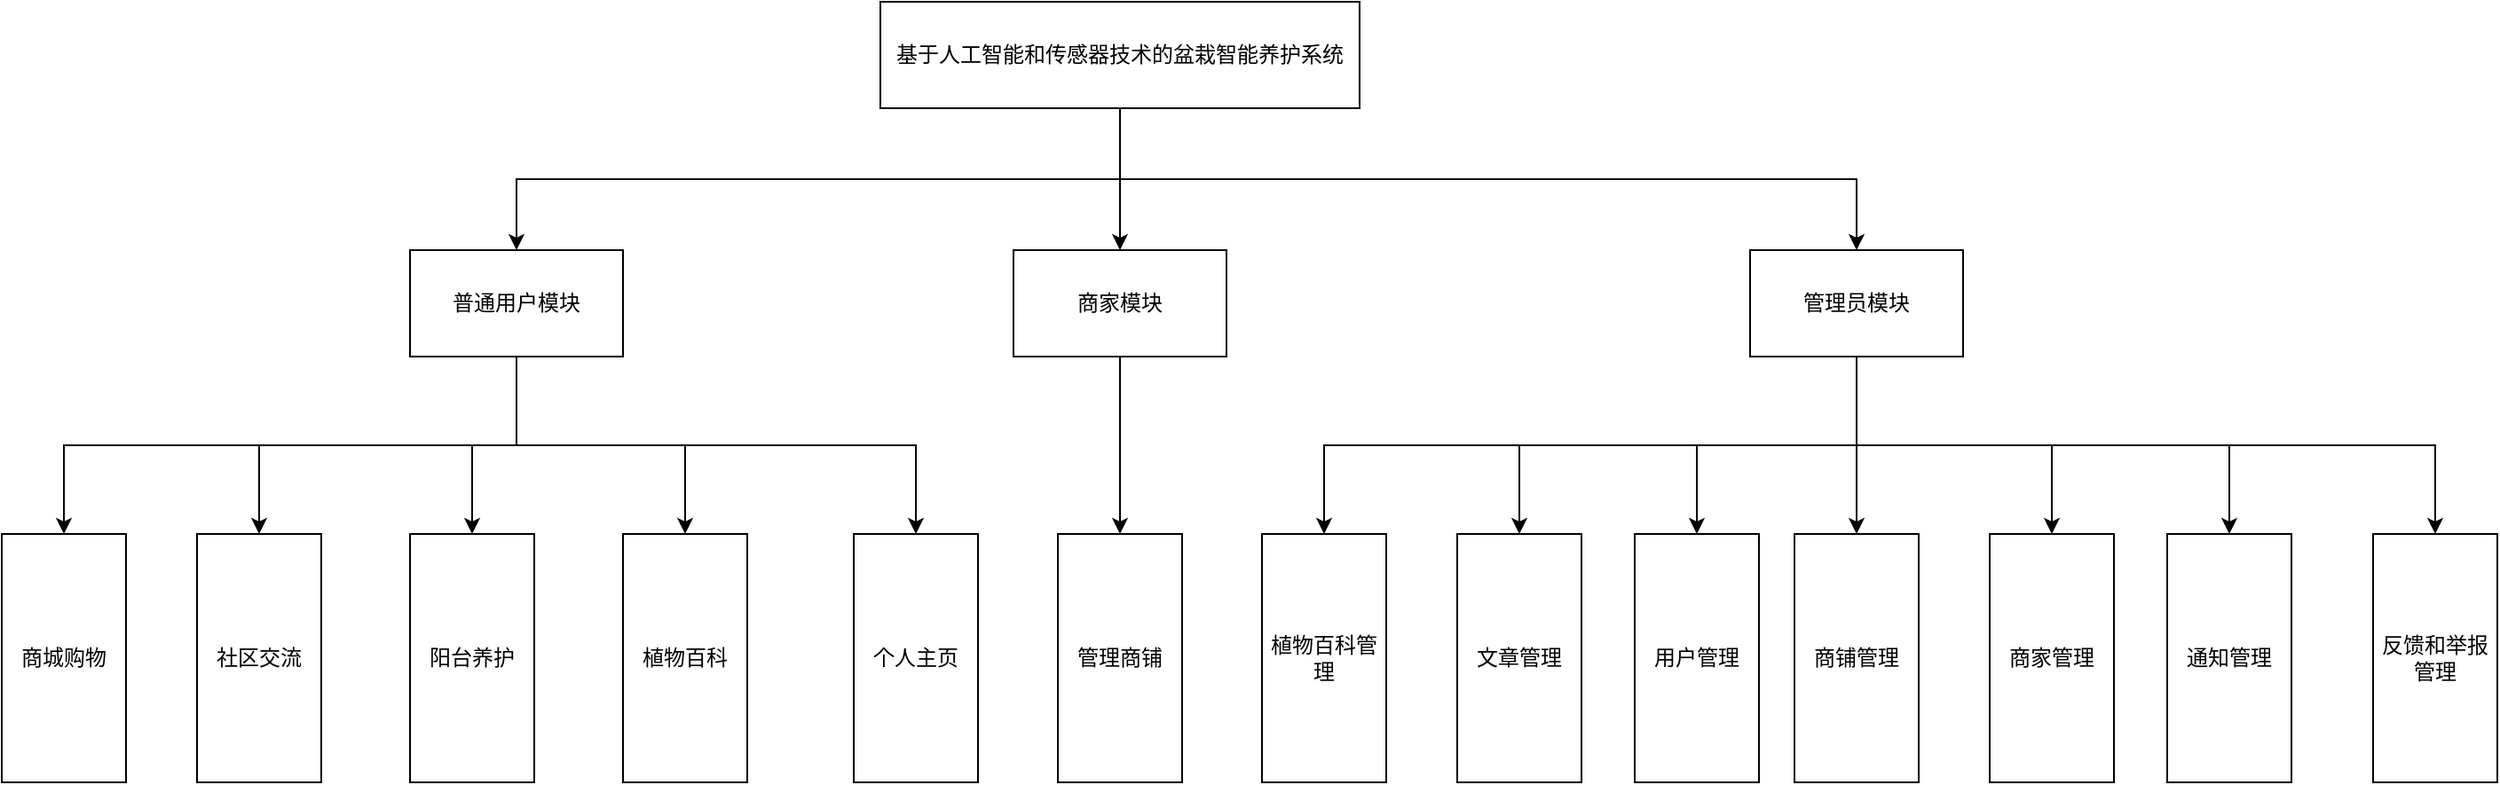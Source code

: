 <mxfile version="14.1.6" type="github">
  <diagram id="f8MVyptuScenKhveqK7V" name="Page-1">
    <mxGraphModel dx="4835" dy="2732" grid="1" gridSize="10" guides="1" tooltips="1" connect="1" arrows="1" fold="1" page="1" pageScale="1" pageWidth="827" pageHeight="1169" math="0" shadow="0">
      <root>
        <mxCell id="0" />
        <mxCell id="1" parent="0" />
        <mxCell id="oib-zXTwtRSbl9t0aG-o-26" style="edgeStyle=orthogonalEdgeStyle;rounded=0;orthogonalLoop=1;jettySize=auto;html=1;exitX=0.5;exitY=1;exitDx=0;exitDy=0;entryX=0.5;entryY=0;entryDx=0;entryDy=0;" parent="1" source="oib-zXTwtRSbl9t0aG-o-1" target="oib-zXTwtRSbl9t0aG-o-3" edge="1">
          <mxGeometry relative="1" as="geometry" />
        </mxCell>
        <mxCell id="oib-zXTwtRSbl9t0aG-o-27" style="edgeStyle=orthogonalEdgeStyle;rounded=0;orthogonalLoop=1;jettySize=auto;html=1;exitX=0.5;exitY=1;exitDx=0;exitDy=0;entryX=0.5;entryY=0;entryDx=0;entryDy=0;" parent="1" source="oib-zXTwtRSbl9t0aG-o-1" target="oib-zXTwtRSbl9t0aG-o-2" edge="1">
          <mxGeometry relative="1" as="geometry" />
        </mxCell>
        <mxCell id="oib-zXTwtRSbl9t0aG-o-28" style="edgeStyle=orthogonalEdgeStyle;rounded=0;orthogonalLoop=1;jettySize=auto;html=1;exitX=0.5;exitY=1;exitDx=0;exitDy=0;" parent="1" source="oib-zXTwtRSbl9t0aG-o-1" target="oib-zXTwtRSbl9t0aG-o-4" edge="1">
          <mxGeometry relative="1" as="geometry" />
        </mxCell>
        <mxCell id="oib-zXTwtRSbl9t0aG-o-1" value="基于人工智能和传感器技术的盆栽智能养护系统" style="rounded=0;whiteSpace=wrap;html=1;" parent="1" vertex="1">
          <mxGeometry x="365" y="60" width="270" height="60" as="geometry" />
        </mxCell>
        <mxCell id="oib-zXTwtRSbl9t0aG-o-30" style="edgeStyle=orthogonalEdgeStyle;rounded=0;orthogonalLoop=1;jettySize=auto;html=1;exitX=0.5;exitY=1;exitDx=0;exitDy=0;entryX=0.5;entryY=0;entryDx=0;entryDy=0;" parent="1" source="oib-zXTwtRSbl9t0aG-o-2" target="oib-zXTwtRSbl9t0aG-o-6" edge="1">
          <mxGeometry relative="1" as="geometry" />
        </mxCell>
        <mxCell id="oib-zXTwtRSbl9t0aG-o-31" style="edgeStyle=orthogonalEdgeStyle;rounded=0;orthogonalLoop=1;jettySize=auto;html=1;exitX=0.5;exitY=1;exitDx=0;exitDy=0;entryX=0.5;entryY=0;entryDx=0;entryDy=0;" parent="1" source="oib-zXTwtRSbl9t0aG-o-2" target="oib-zXTwtRSbl9t0aG-o-9" edge="1">
          <mxGeometry relative="1" as="geometry" />
        </mxCell>
        <mxCell id="oib-zXTwtRSbl9t0aG-o-32" style="edgeStyle=orthogonalEdgeStyle;rounded=0;orthogonalLoop=1;jettySize=auto;html=1;exitX=0.5;exitY=1;exitDx=0;exitDy=0;" parent="1" source="oib-zXTwtRSbl9t0aG-o-2" target="oib-zXTwtRSbl9t0aG-o-10" edge="1">
          <mxGeometry relative="1" as="geometry" />
        </mxCell>
        <mxCell id="oib-zXTwtRSbl9t0aG-o-33" style="edgeStyle=orthogonalEdgeStyle;rounded=0;orthogonalLoop=1;jettySize=auto;html=1;exitX=0.5;exitY=1;exitDx=0;exitDy=0;" parent="1" source="oib-zXTwtRSbl9t0aG-o-2" target="oib-zXTwtRSbl9t0aG-o-13" edge="1">
          <mxGeometry relative="1" as="geometry" />
        </mxCell>
        <mxCell id="oib-zXTwtRSbl9t0aG-o-36" style="edgeStyle=orthogonalEdgeStyle;rounded=0;orthogonalLoop=1;jettySize=auto;html=1;exitX=0.5;exitY=1;exitDx=0;exitDy=0;" parent="1" source="oib-zXTwtRSbl9t0aG-o-2" target="oib-zXTwtRSbl9t0aG-o-14" edge="1">
          <mxGeometry relative="1" as="geometry" />
        </mxCell>
        <mxCell id="oib-zXTwtRSbl9t0aG-o-2" value="普通用户模块" style="rounded=0;whiteSpace=wrap;html=1;" parent="1" vertex="1">
          <mxGeometry x="100" y="200" width="120" height="60" as="geometry" />
        </mxCell>
        <mxCell id="oib-zXTwtRSbl9t0aG-o-29" style="edgeStyle=orthogonalEdgeStyle;rounded=0;orthogonalLoop=1;jettySize=auto;html=1;exitX=0.5;exitY=1;exitDx=0;exitDy=0;" parent="1" source="oib-zXTwtRSbl9t0aG-o-3" target="oib-zXTwtRSbl9t0aG-o-16" edge="1">
          <mxGeometry relative="1" as="geometry" />
        </mxCell>
        <mxCell id="oib-zXTwtRSbl9t0aG-o-3" value="商家模块" style="rounded=0;whiteSpace=wrap;html=1;" parent="1" vertex="1">
          <mxGeometry x="440" y="200" width="120" height="60" as="geometry" />
        </mxCell>
        <mxCell id="oib-zXTwtRSbl9t0aG-o-37" style="edgeStyle=orthogonalEdgeStyle;rounded=0;orthogonalLoop=1;jettySize=auto;html=1;exitX=0.5;exitY=1;exitDx=0;exitDy=0;entryX=0.5;entryY=0;entryDx=0;entryDy=0;" parent="1" source="oib-zXTwtRSbl9t0aG-o-4" target="oib-zXTwtRSbl9t0aG-o-23" edge="1">
          <mxGeometry relative="1" as="geometry" />
        </mxCell>
        <mxCell id="oib-zXTwtRSbl9t0aG-o-38" style="edgeStyle=orthogonalEdgeStyle;rounded=0;orthogonalLoop=1;jettySize=auto;html=1;exitX=0.5;exitY=1;exitDx=0;exitDy=0;entryX=0.5;entryY=0;entryDx=0;entryDy=0;" parent="1" source="oib-zXTwtRSbl9t0aG-o-4" target="oib-zXTwtRSbl9t0aG-o-21" edge="1">
          <mxGeometry relative="1" as="geometry" />
        </mxCell>
        <mxCell id="oib-zXTwtRSbl9t0aG-o-39" style="edgeStyle=orthogonalEdgeStyle;rounded=0;orthogonalLoop=1;jettySize=auto;html=1;exitX=0.5;exitY=1;exitDx=0;exitDy=0;entryX=0.5;entryY=0;entryDx=0;entryDy=0;" parent="1" source="oib-zXTwtRSbl9t0aG-o-4" target="oib-zXTwtRSbl9t0aG-o-24" edge="1">
          <mxGeometry relative="1" as="geometry" />
        </mxCell>
        <mxCell id="oib-zXTwtRSbl9t0aG-o-40" style="edgeStyle=orthogonalEdgeStyle;rounded=0;orthogonalLoop=1;jettySize=auto;html=1;exitX=0.5;exitY=1;exitDx=0;exitDy=0;entryX=0.5;entryY=0;entryDx=0;entryDy=0;" parent="1" source="oib-zXTwtRSbl9t0aG-o-4" target="oib-zXTwtRSbl9t0aG-o-22" edge="1">
          <mxGeometry relative="1" as="geometry" />
        </mxCell>
        <mxCell id="rMTsWPFHZKmtJPPOA-Tm-3" style="edgeStyle=orthogonalEdgeStyle;rounded=0;orthogonalLoop=1;jettySize=auto;html=1;exitX=0.5;exitY=1;exitDx=0;exitDy=0;" edge="1" parent="1" source="oib-zXTwtRSbl9t0aG-o-4" target="rMTsWPFHZKmtJPPOA-Tm-1">
          <mxGeometry relative="1" as="geometry" />
        </mxCell>
        <mxCell id="rMTsWPFHZKmtJPPOA-Tm-4" style="edgeStyle=orthogonalEdgeStyle;rounded=0;orthogonalLoop=1;jettySize=auto;html=1;exitX=0.5;exitY=1;exitDx=0;exitDy=0;entryX=0.5;entryY=0;entryDx=0;entryDy=0;" edge="1" parent="1" source="oib-zXTwtRSbl9t0aG-o-4" target="rMTsWPFHZKmtJPPOA-Tm-2">
          <mxGeometry relative="1" as="geometry" />
        </mxCell>
        <mxCell id="rMTsWPFHZKmtJPPOA-Tm-6" style="edgeStyle=orthogonalEdgeStyle;rounded=0;orthogonalLoop=1;jettySize=auto;html=1;exitX=0.5;exitY=1;exitDx=0;exitDy=0;" edge="1" parent="1" source="oib-zXTwtRSbl9t0aG-o-4" target="rMTsWPFHZKmtJPPOA-Tm-5">
          <mxGeometry relative="1" as="geometry" />
        </mxCell>
        <mxCell id="oib-zXTwtRSbl9t0aG-o-4" value="管理员模块" style="rounded=0;whiteSpace=wrap;html=1;" parent="1" vertex="1">
          <mxGeometry x="855" y="200" width="120" height="60" as="geometry" />
        </mxCell>
        <mxCell id="oib-zXTwtRSbl9t0aG-o-6" value="商城购物" style="rounded=0;whiteSpace=wrap;html=1;" parent="1" vertex="1">
          <mxGeometry x="-130" y="360" width="70" height="140" as="geometry" />
        </mxCell>
        <mxCell id="oib-zXTwtRSbl9t0aG-o-9" value="社区交流&lt;span style=&quot;color: rgba(0 , 0 , 0 , 0) ; font-family: monospace ; font-size: 0px&quot;&gt;%3CmxGraphModel%3E%3Croot%3E%3CmxCell%20id%3D%220%22%2F%3E%3CmxCell%20id%3D%221%22%20parent%3D%220%22%2F%3E%3CmxCell%20id%3D%222%22%20value%3D%22%E5%95%86%E5%9F%8E%E8%B4%AD%E7%89%A9%22%20style%3D%22rounded%3D0%3BwhiteSpace%3Dwrap%3Bhtml%3D1%3B%22%20vertex%3D%221%22%20parent%3D%221%22%3E%3CmxGeometry%20x%3D%22-50%22%20y%3D%22400%22%20width%3D%2270%22%20height%3D%22140%22%20as%3D%22geometry%22%2F%3E%3C%2FmxCell%3E%3C%2Froot%3E%3C%2FmxGraphModel%3E&lt;/span&gt;" style="rounded=0;whiteSpace=wrap;html=1;" parent="1" vertex="1">
          <mxGeometry x="-20" y="360" width="70" height="140" as="geometry" />
        </mxCell>
        <mxCell id="oib-zXTwtRSbl9t0aG-o-10" value="阳台养护" style="rounded=0;whiteSpace=wrap;html=1;" parent="1" vertex="1">
          <mxGeometry x="100" y="360" width="70" height="140" as="geometry" />
        </mxCell>
        <mxCell id="oib-zXTwtRSbl9t0aG-o-13" value="植物百科" style="rounded=0;whiteSpace=wrap;html=1;" parent="1" vertex="1">
          <mxGeometry x="220" y="360" width="70" height="140" as="geometry" />
        </mxCell>
        <mxCell id="oib-zXTwtRSbl9t0aG-o-14" value="个人主页" style="rounded=0;whiteSpace=wrap;html=1;" parent="1" vertex="1">
          <mxGeometry x="350" y="360" width="70" height="140" as="geometry" />
        </mxCell>
        <mxCell id="oib-zXTwtRSbl9t0aG-o-16" value="管理商铺" style="rounded=0;whiteSpace=wrap;html=1;" parent="1" vertex="1">
          <mxGeometry x="465" y="360" width="70" height="140" as="geometry" />
        </mxCell>
        <mxCell id="oib-zXTwtRSbl9t0aG-o-21" value="文章管理" style="rounded=0;whiteSpace=wrap;html=1;" parent="1" vertex="1">
          <mxGeometry x="690" y="360" width="70" height="140" as="geometry" />
        </mxCell>
        <mxCell id="oib-zXTwtRSbl9t0aG-o-22" value="商铺管理" style="rounded=0;whiteSpace=wrap;html=1;" parent="1" vertex="1">
          <mxGeometry x="880" y="360" width="70" height="140" as="geometry" />
        </mxCell>
        <mxCell id="oib-zXTwtRSbl9t0aG-o-23" value="植物百科管理&lt;span style=&quot;color: rgba(0 , 0 , 0 , 0) ; font-family: monospace ; font-size: 0px&quot;&gt;%3CmxGraphModel%3E%3Croot%3E%3CmxCell%20id%3D%220%22%2F%3E%3CmxCell%20id%3D%221%22%20parent%3D%220%22%2F%3E%3CmxCell%20id%3D%222%22%20value%3D%22%E6%9F%A5%E8%AF%A2%E7%BB%9F%E8%AE%A1%22%20style%3D%22rounded%3D0%3BwhiteSpace%3Dwrap%3Bhtml%3D1%3B%22%20vertex%3D%221%22%20parent%3D%221%22%3E%3CmxGeometry%20x%3D%22827%22%20y%3D%22380%22%20width%3D%2270%22%20height%3D%22140%22%20as%3D%22geometry%22%2F%3E%3C%2FmxCell%3E%3C%2Froot%3E%3C%2FmxGraphModel%3E&lt;/span&gt;" style="rounded=0;whiteSpace=wrap;html=1;" parent="1" vertex="1">
          <mxGeometry x="580" y="360" width="70" height="140" as="geometry" />
        </mxCell>
        <mxCell id="oib-zXTwtRSbl9t0aG-o-24" value="用户管理" style="rounded=0;whiteSpace=wrap;html=1;" parent="1" vertex="1">
          <mxGeometry x="790" y="360" width="70" height="140" as="geometry" />
        </mxCell>
        <mxCell id="rMTsWPFHZKmtJPPOA-Tm-1" value="商家管理" style="rounded=0;whiteSpace=wrap;html=1;" vertex="1" parent="1">
          <mxGeometry x="990" y="360" width="70" height="140" as="geometry" />
        </mxCell>
        <mxCell id="rMTsWPFHZKmtJPPOA-Tm-2" value="通知管理" style="rounded=0;whiteSpace=wrap;html=1;" vertex="1" parent="1">
          <mxGeometry x="1090" y="360" width="70" height="140" as="geometry" />
        </mxCell>
        <mxCell id="rMTsWPFHZKmtJPPOA-Tm-5" value="反馈和举报管理" style="rounded=0;whiteSpace=wrap;html=1;" vertex="1" parent="1">
          <mxGeometry x="1206" y="360" width="70" height="140" as="geometry" />
        </mxCell>
      </root>
    </mxGraphModel>
  </diagram>
</mxfile>
